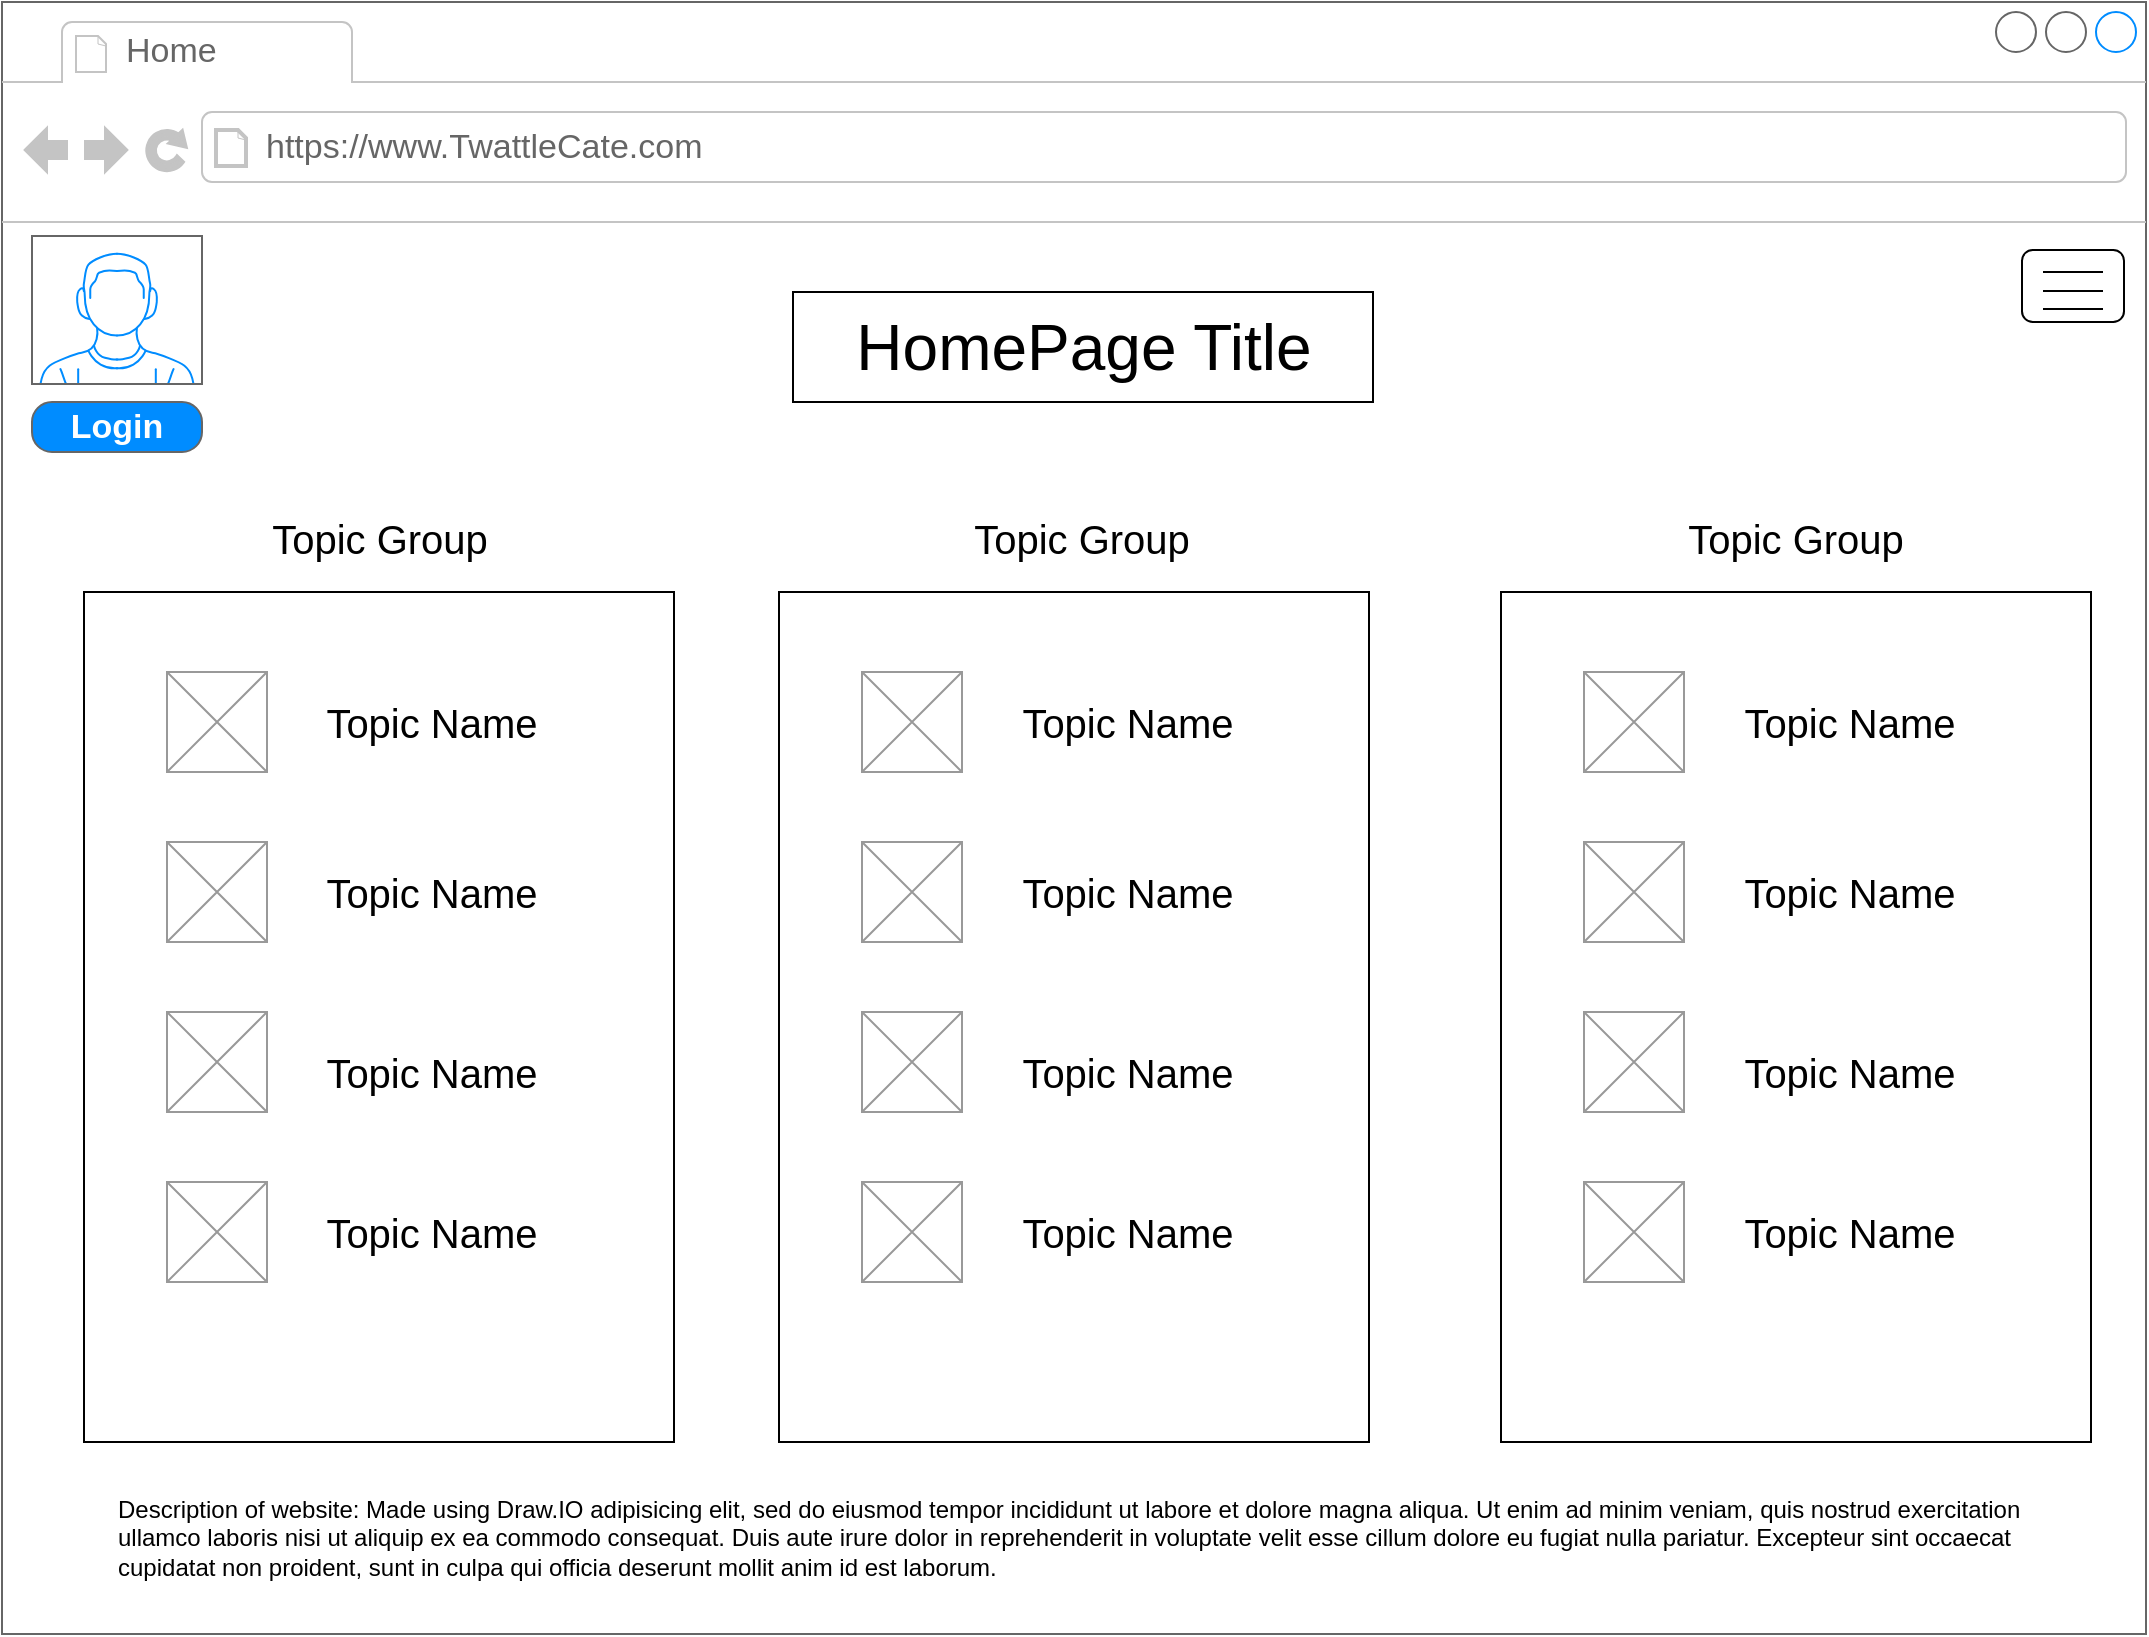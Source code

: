 <mxfile version="11.1.4" type="device"><diagram name="Page-1" id="2cc2dc42-3aac-f2a9-1cec-7a8b7cbee084"><mxGraphModel dx="1422" dy="747" grid="1" gridSize="10" guides="1" tooltips="1" connect="1" arrows="1" fold="1" page="1" pageScale="1" pageWidth="1100" pageHeight="850" background="#ffffff" math="0" shadow="0"><root><mxCell id="0"/><mxCell id="1" parent="0"/><mxCell id="9IKPk2nEDsg9MJeCQdLd-1" value="" style="strokeWidth=1;shadow=0;dashed=0;align=center;html=1;shape=mxgraph.mockup.containers.browserWindow;rSize=0;fillColor=#ffffff;strokeColor=#666666;strokeColor2=#008cff;strokeColor3=#c4c4c4;mainText=,;recursiveResize=0;" parent="1" vertex="1"><mxGeometry x="9" y="15" width="1072" height="816" as="geometry"/></mxCell><mxCell id="9IKPk2nEDsg9MJeCQdLd-2" value="Home" style="strokeWidth=1;shadow=0;dashed=0;align=center;html=1;shape=mxgraph.mockup.containers.anchor;fontSize=17;fontColor=#666666;align=left;" parent="9IKPk2nEDsg9MJeCQdLd-1" vertex="1"><mxGeometry x="60" y="12" width="110" height="26" as="geometry"/></mxCell><mxCell id="9IKPk2nEDsg9MJeCQdLd-3" value="https://www.TwattleCate.com" style="strokeWidth=1;shadow=0;dashed=0;align=center;html=1;shape=mxgraph.mockup.containers.anchor;rSize=0;fontSize=17;fontColor=#666666;align=left;" parent="9IKPk2nEDsg9MJeCQdLd-1" vertex="1"><mxGeometry x="130" y="60" width="250" height="26" as="geometry"/></mxCell><mxCell id="9IKPk2nEDsg9MJeCQdLd-5" value="&lt;span style=&quot;font-size: 32px&quot;&gt;HomePage Title&lt;/span&gt;" style="rounded=0;whiteSpace=wrap;html=1;" parent="9IKPk2nEDsg9MJeCQdLd-1" vertex="1"><mxGeometry x="395.5" y="145" width="290" height="55" as="geometry"/></mxCell><mxCell id="9IKPk2nEDsg9MJeCQdLd-7" value="" style="rounded=0;whiteSpace=wrap;html=1;" parent="9IKPk2nEDsg9MJeCQdLd-1" vertex="1"><mxGeometry x="41" y="295" width="295" height="425" as="geometry"/></mxCell><mxCell id="9IKPk2nEDsg9MJeCQdLd-9" value="&lt;font style=&quot;font-size: 20px&quot;&gt;Topic Group&lt;/font&gt;" style="text;html=1;strokeColor=none;fillColor=none;align=center;verticalAlign=middle;whiteSpace=wrap;rounded=0;" parent="9IKPk2nEDsg9MJeCQdLd-1" vertex="1"><mxGeometry x="132.5" y="245" width="112" height="45" as="geometry"/></mxCell><mxCell id="9IKPk2nEDsg9MJeCQdLd-10" value="&lt;font style=&quot;font-size: 20px&quot;&gt;Topic Group&lt;/font&gt;" style="text;html=1;strokeColor=none;fillColor=none;align=center;verticalAlign=middle;whiteSpace=wrap;rounded=0;" parent="9IKPk2nEDsg9MJeCQdLd-1" vertex="1"><mxGeometry x="484" y="245" width="112" height="45" as="geometry"/></mxCell><mxCell id="9IKPk2nEDsg9MJeCQdLd-11" value="&lt;font style=&quot;font-size: 20px&quot;&gt;Topic Group&lt;/font&gt;" style="text;html=1;strokeColor=none;fillColor=none;align=center;verticalAlign=middle;whiteSpace=wrap;rounded=0;" parent="9IKPk2nEDsg9MJeCQdLd-1" vertex="1"><mxGeometry x="841" y="245" width="112" height="45" as="geometry"/></mxCell><mxCell id="9IKPk2nEDsg9MJeCQdLd-12" value="" style="verticalLabelPosition=bottom;shadow=0;dashed=0;align=center;html=1;verticalAlign=top;strokeWidth=1;shape=mxgraph.mockup.graphics.simpleIcon;strokeColor=#999999;fillColor=#ffffff;" parent="9IKPk2nEDsg9MJeCQdLd-1" vertex="1"><mxGeometry x="82.5" y="335" width="50" height="50" as="geometry"/></mxCell><mxCell id="9IKPk2nEDsg9MJeCQdLd-13" value="" style="verticalLabelPosition=bottom;shadow=0;dashed=0;align=center;html=1;verticalAlign=top;strokeWidth=1;shape=mxgraph.mockup.graphics.simpleIcon;strokeColor=#999999;fillColor=#ffffff;" parent="9IKPk2nEDsg9MJeCQdLd-1" vertex="1"><mxGeometry x="82.5" y="420" width="50" height="50" as="geometry"/></mxCell><mxCell id="9IKPk2nEDsg9MJeCQdLd-14" value="" style="verticalLabelPosition=bottom;shadow=0;dashed=0;align=center;html=1;verticalAlign=top;strokeWidth=1;shape=mxgraph.mockup.graphics.simpleIcon;strokeColor=#999999;fillColor=#ffffff;" parent="9IKPk2nEDsg9MJeCQdLd-1" vertex="1"><mxGeometry x="82.5" y="505" width="50" height="50" as="geometry"/></mxCell><mxCell id="9IKPk2nEDsg9MJeCQdLd-15" value="" style="verticalLabelPosition=bottom;shadow=0;dashed=0;align=center;html=1;verticalAlign=top;strokeWidth=1;shape=mxgraph.mockup.graphics.simpleIcon;strokeColor=#999999;fillColor=#ffffff;" parent="9IKPk2nEDsg9MJeCQdLd-1" vertex="1"><mxGeometry x="82.5" y="590" width="50" height="50" as="geometry"/></mxCell><mxCell id="9IKPk2nEDsg9MJeCQdLd-32" value="&lt;span style=&quot;font-size: 20px&quot;&gt;Topic Name&lt;/span&gt;" style="text;html=1;strokeColor=none;fillColor=none;align=center;verticalAlign=middle;whiteSpace=wrap;rounded=0;" parent="9IKPk2nEDsg9MJeCQdLd-1" vertex="1"><mxGeometry x="150" y="340" width="130" height="40" as="geometry"/></mxCell><mxCell id="9IKPk2nEDsg9MJeCQdLd-33" value="&lt;span style=&quot;font-size: 20px&quot;&gt;Topic Name&lt;/span&gt;" style="text;html=1;strokeColor=none;fillColor=none;align=center;verticalAlign=middle;whiteSpace=wrap;rounded=0;" parent="9IKPk2nEDsg9MJeCQdLd-1" vertex="1"><mxGeometry x="150" y="425" width="130" height="40" as="geometry"/></mxCell><mxCell id="9IKPk2nEDsg9MJeCQdLd-34" value="&lt;span style=&quot;font-size: 20px&quot;&gt;Topic Name&lt;/span&gt;" style="text;html=1;strokeColor=none;fillColor=none;align=center;verticalAlign=middle;whiteSpace=wrap;rounded=0;" parent="9IKPk2nEDsg9MJeCQdLd-1" vertex="1"><mxGeometry x="150" y="515" width="130" height="40" as="geometry"/></mxCell><mxCell id="9IKPk2nEDsg9MJeCQdLd-35" value="&lt;span style=&quot;font-size: 20px&quot;&gt;Topic Name&lt;/span&gt;" style="text;html=1;strokeColor=none;fillColor=none;align=center;verticalAlign=middle;whiteSpace=wrap;rounded=0;" parent="9IKPk2nEDsg9MJeCQdLd-1" vertex="1"><mxGeometry x="150" y="595" width="130" height="40" as="geometry"/></mxCell><mxCell id="9IKPk2nEDsg9MJeCQdLd-37" value="" style="rounded=0;whiteSpace=wrap;html=1;" parent="9IKPk2nEDsg9MJeCQdLd-1" vertex="1"><mxGeometry x="388.5" y="295" width="295" height="425" as="geometry"/></mxCell><mxCell id="9IKPk2nEDsg9MJeCQdLd-38" value="" style="verticalLabelPosition=bottom;shadow=0;dashed=0;align=center;html=1;verticalAlign=top;strokeWidth=1;shape=mxgraph.mockup.graphics.simpleIcon;strokeColor=#999999;fillColor=#ffffff;" parent="9IKPk2nEDsg9MJeCQdLd-1" vertex="1"><mxGeometry x="430" y="335" width="50" height="50" as="geometry"/></mxCell><mxCell id="9IKPk2nEDsg9MJeCQdLd-39" value="" style="verticalLabelPosition=bottom;shadow=0;dashed=0;align=center;html=1;verticalAlign=top;strokeWidth=1;shape=mxgraph.mockup.graphics.simpleIcon;strokeColor=#999999;fillColor=#ffffff;" parent="9IKPk2nEDsg9MJeCQdLd-1" vertex="1"><mxGeometry x="430" y="420" width="50" height="50" as="geometry"/></mxCell><mxCell id="9IKPk2nEDsg9MJeCQdLd-40" value="" style="verticalLabelPosition=bottom;shadow=0;dashed=0;align=center;html=1;verticalAlign=top;strokeWidth=1;shape=mxgraph.mockup.graphics.simpleIcon;strokeColor=#999999;fillColor=#ffffff;" parent="9IKPk2nEDsg9MJeCQdLd-1" vertex="1"><mxGeometry x="430" y="505" width="50" height="50" as="geometry"/></mxCell><mxCell id="9IKPk2nEDsg9MJeCQdLd-41" value="" style="verticalLabelPosition=bottom;shadow=0;dashed=0;align=center;html=1;verticalAlign=top;strokeWidth=1;shape=mxgraph.mockup.graphics.simpleIcon;strokeColor=#999999;fillColor=#ffffff;" parent="9IKPk2nEDsg9MJeCQdLd-1" vertex="1"><mxGeometry x="430" y="590" width="50" height="50" as="geometry"/></mxCell><mxCell id="9IKPk2nEDsg9MJeCQdLd-42" value="&lt;span style=&quot;font-size: 20px&quot;&gt;Topic Name&lt;/span&gt;" style="text;html=1;strokeColor=none;fillColor=none;align=center;verticalAlign=middle;whiteSpace=wrap;rounded=0;" parent="9IKPk2nEDsg9MJeCQdLd-1" vertex="1"><mxGeometry x="497.5" y="340" width="130" height="40" as="geometry"/></mxCell><mxCell id="9IKPk2nEDsg9MJeCQdLd-43" value="&lt;span style=&quot;font-size: 20px&quot;&gt;Topic Name&lt;/span&gt;" style="text;html=1;strokeColor=none;fillColor=none;align=center;verticalAlign=middle;whiteSpace=wrap;rounded=0;" parent="9IKPk2nEDsg9MJeCQdLd-1" vertex="1"><mxGeometry x="497.5" y="425" width="130" height="40" as="geometry"/></mxCell><mxCell id="9IKPk2nEDsg9MJeCQdLd-44" value="&lt;span style=&quot;font-size: 20px&quot;&gt;Topic Name&lt;/span&gt;" style="text;html=1;strokeColor=none;fillColor=none;align=center;verticalAlign=middle;whiteSpace=wrap;rounded=0;" parent="9IKPk2nEDsg9MJeCQdLd-1" vertex="1"><mxGeometry x="497.5" y="515" width="130" height="40" as="geometry"/></mxCell><mxCell id="9IKPk2nEDsg9MJeCQdLd-45" value="&lt;span style=&quot;font-size: 20px&quot;&gt;Topic Name&lt;/span&gt;" style="text;html=1;strokeColor=none;fillColor=none;align=center;verticalAlign=middle;whiteSpace=wrap;rounded=0;" parent="9IKPk2nEDsg9MJeCQdLd-1" vertex="1"><mxGeometry x="497.5" y="595" width="130" height="40" as="geometry"/></mxCell><mxCell id="9IKPk2nEDsg9MJeCQdLd-46" value="" style="rounded=0;whiteSpace=wrap;html=1;" parent="9IKPk2nEDsg9MJeCQdLd-1" vertex="1"><mxGeometry x="749.5" y="295" width="295" height="425" as="geometry"/></mxCell><mxCell id="9IKPk2nEDsg9MJeCQdLd-47" value="" style="verticalLabelPosition=bottom;shadow=0;dashed=0;align=center;html=1;verticalAlign=top;strokeWidth=1;shape=mxgraph.mockup.graphics.simpleIcon;strokeColor=#999999;fillColor=#ffffff;" parent="9IKPk2nEDsg9MJeCQdLd-1" vertex="1"><mxGeometry x="791" y="335" width="50" height="50" as="geometry"/></mxCell><mxCell id="9IKPk2nEDsg9MJeCQdLd-48" value="" style="verticalLabelPosition=bottom;shadow=0;dashed=0;align=center;html=1;verticalAlign=top;strokeWidth=1;shape=mxgraph.mockup.graphics.simpleIcon;strokeColor=#999999;fillColor=#ffffff;" parent="9IKPk2nEDsg9MJeCQdLd-1" vertex="1"><mxGeometry x="791" y="420" width="50" height="50" as="geometry"/></mxCell><mxCell id="9IKPk2nEDsg9MJeCQdLd-49" value="" style="verticalLabelPosition=bottom;shadow=0;dashed=0;align=center;html=1;verticalAlign=top;strokeWidth=1;shape=mxgraph.mockup.graphics.simpleIcon;strokeColor=#999999;fillColor=#ffffff;" parent="9IKPk2nEDsg9MJeCQdLd-1" vertex="1"><mxGeometry x="791" y="505" width="50" height="50" as="geometry"/></mxCell><mxCell id="9IKPk2nEDsg9MJeCQdLd-50" value="" style="verticalLabelPosition=bottom;shadow=0;dashed=0;align=center;html=1;verticalAlign=top;strokeWidth=1;shape=mxgraph.mockup.graphics.simpleIcon;strokeColor=#999999;fillColor=#ffffff;" parent="9IKPk2nEDsg9MJeCQdLd-1" vertex="1"><mxGeometry x="791" y="590" width="50" height="50" as="geometry"/></mxCell><mxCell id="9IKPk2nEDsg9MJeCQdLd-51" value="&lt;span style=&quot;font-size: 20px&quot;&gt;Topic Name&lt;/span&gt;" style="text;html=1;strokeColor=none;fillColor=none;align=center;verticalAlign=middle;whiteSpace=wrap;rounded=0;" parent="9IKPk2nEDsg9MJeCQdLd-1" vertex="1"><mxGeometry x="858.5" y="340" width="130" height="40" as="geometry"/></mxCell><mxCell id="9IKPk2nEDsg9MJeCQdLd-52" value="&lt;span style=&quot;font-size: 20px&quot;&gt;Topic Name&lt;/span&gt;" style="text;html=1;strokeColor=none;fillColor=none;align=center;verticalAlign=middle;whiteSpace=wrap;rounded=0;" parent="9IKPk2nEDsg9MJeCQdLd-1" vertex="1"><mxGeometry x="858.5" y="425" width="130" height="40" as="geometry"/></mxCell><mxCell id="9IKPk2nEDsg9MJeCQdLd-53" value="&lt;span style=&quot;font-size: 20px&quot;&gt;Topic Name&lt;/span&gt;" style="text;html=1;strokeColor=none;fillColor=none;align=center;verticalAlign=middle;whiteSpace=wrap;rounded=0;" parent="9IKPk2nEDsg9MJeCQdLd-1" vertex="1"><mxGeometry x="858.5" y="515" width="130" height="40" as="geometry"/></mxCell><mxCell id="9IKPk2nEDsg9MJeCQdLd-54" value="&lt;span style=&quot;font-size: 20px&quot;&gt;Topic Name&lt;/span&gt;" style="text;html=1;strokeColor=none;fillColor=none;align=center;verticalAlign=middle;whiteSpace=wrap;rounded=0;" parent="9IKPk2nEDsg9MJeCQdLd-1" vertex="1"><mxGeometry x="858.5" y="595" width="130" height="40" as="geometry"/></mxCell><mxCell id="9IKPk2nEDsg9MJeCQdLd-56" value="Login" style="strokeWidth=1;shadow=0;dashed=0;align=center;html=1;shape=mxgraph.mockup.buttons.button;strokeColor=#666666;fontColor=#ffffff;mainText=;buttonStyle=round;fontSize=17;fontStyle=1;fillColor=#008cff;whiteSpace=wrap;" parent="9IKPk2nEDsg9MJeCQdLd-1" vertex="1"><mxGeometry x="15" y="200" width="85" height="25" as="geometry"/></mxCell><mxCell id="9IKPk2nEDsg9MJeCQdLd-57" value="" style="verticalLabelPosition=bottom;shadow=0;dashed=0;align=center;html=1;verticalAlign=top;strokeWidth=1;shape=mxgraph.mockup.containers.userMale;strokeColor=#666666;strokeColor2=#008cff;fillColor=#ffffff;" parent="9IKPk2nEDsg9MJeCQdLd-1" vertex="1"><mxGeometry x="15" y="117" width="85" height="74" as="geometry"/></mxCell><mxCell id="9IKPk2nEDsg9MJeCQdLd-59" value="" style="rounded=1;whiteSpace=wrap;html=1;" parent="9IKPk2nEDsg9MJeCQdLd-1" vertex="1"><mxGeometry x="1010" y="124" width="51" height="36" as="geometry"/></mxCell><mxCell id="9IKPk2nEDsg9MJeCQdLd-61" value="" style="endArrow=none;html=1;" parent="9IKPk2nEDsg9MJeCQdLd-1" edge="1"><mxGeometry width="50" height="50" relative="1" as="geometry"><mxPoint x="1020.5" y="135" as="sourcePoint"/><mxPoint x="1050.5" y="135" as="targetPoint"/></mxGeometry></mxCell><mxCell id="9IKPk2nEDsg9MJeCQdLd-60" value="" style="endArrow=none;html=1;" parent="9IKPk2nEDsg9MJeCQdLd-1" edge="1"><mxGeometry width="50" height="50" relative="1" as="geometry"><mxPoint x="1020.5" y="144.5" as="sourcePoint"/><mxPoint x="1050.5" y="144.5" as="targetPoint"/></mxGeometry></mxCell><mxCell id="9IKPk2nEDsg9MJeCQdLd-63" value="" style="endArrow=none;html=1;" parent="9IKPk2nEDsg9MJeCQdLd-1" edge="1"><mxGeometry width="50" height="50" relative="1" as="geometry"><mxPoint x="1020.5" y="153.5" as="sourcePoint"/><mxPoint x="1050.5" y="153.5" as="targetPoint"/></mxGeometry></mxCell><mxCell id="9IKPk2nEDsg9MJeCQdLd-65" value="Description of website: Made using Draw.IO adipisicing elit, sed do eiusmod tempor incididunt ut labore et dolore magna aliqua. Ut enim ad minim veniam, quis nostrud exercitation ullamco laboris nisi ut aliquip ex ea commodo consequat. Duis aute irure dolor in reprehenderit in voluptate velit esse cillum dolore eu fugiat nulla pariatur. Excepteur sint occaecat cupidatat non proident, sunt in culpa qui officia deserunt mollit anim id est laborum." style="text;spacingTop=-5;fillColor=#ffffff;whiteSpace=wrap;html=1;align=left;fontSize=12;fontFamily=Helvetica;fillColor=none;strokeColor=none;" parent="9IKPk2nEDsg9MJeCQdLd-1" vertex="1"><mxGeometry x="56" y="745" width="960" height="50" as="geometry"/></mxCell></root></mxGraphModel></diagram></mxfile>